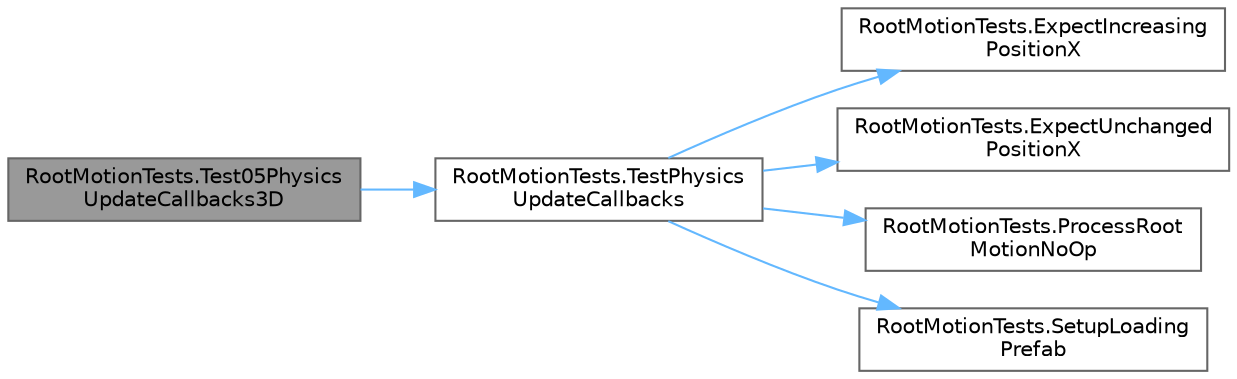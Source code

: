 digraph "RootMotionTests.Test05PhysicsUpdateCallbacks3D"
{
 // LATEX_PDF_SIZE
  bgcolor="transparent";
  edge [fontname=Helvetica,fontsize=10,labelfontname=Helvetica,labelfontsize=10];
  node [fontname=Helvetica,fontsize=10,shape=box,height=0.2,width=0.4];
  rankdir="LR";
  Node1 [id="Node000001",label="RootMotionTests.Test05Physics\lUpdateCallbacks3D",height=0.2,width=0.4,color="gray40", fillcolor="grey60", style="filled", fontcolor="black",tooltip=" "];
  Node1 -> Node2 [id="edge1_Node000001_Node000002",color="steelblue1",style="solid",tooltip=" "];
  Node2 [id="Node000002",label="RootMotionTests.TestPhysics\lUpdateCallbacks",height=0.2,width=0.4,color="grey40", fillcolor="white", style="filled",URL="$class_root_motion_tests.html#a85a3d436707186a2547cfebf818db830",tooltip=" "];
  Node2 -> Node3 [id="edge2_Node000002_Node000003",color="steelblue1",style="solid",tooltip=" "];
  Node3 [id="Node000003",label="RootMotionTests.ExpectIncreasing\lPositionX",height=0.2,width=0.4,color="grey40", fillcolor="white", style="filled",URL="$class_root_motion_tests.html#a22743a5e46cc65df68b46c1e5ac22b24",tooltip=" "];
  Node2 -> Node4 [id="edge3_Node000002_Node000004",color="steelblue1",style="solid",tooltip=" "];
  Node4 [id="Node000004",label="RootMotionTests.ExpectUnchanged\lPositionX",height=0.2,width=0.4,color="grey40", fillcolor="white", style="filled",URL="$class_root_motion_tests.html#a1b61b27b2a39c8bdf9dbf93310134275",tooltip=" "];
  Node2 -> Node5 [id="edge4_Node000002_Node000005",color="steelblue1",style="solid",tooltip=" "];
  Node5 [id="Node000005",label="RootMotionTests.ProcessRoot\lMotionNoOp",height=0.2,width=0.4,color="grey40", fillcolor="white", style="filled",URL="$class_root_motion_tests.html#a224dd71be259605dd42a011764decdc8",tooltip=" "];
  Node2 -> Node6 [id="edge5_Node000002_Node000006",color="steelblue1",style="solid",tooltip=" "];
  Node6 [id="Node000006",label="RootMotionTests.SetupLoading\lPrefab",height=0.2,width=0.4,color="grey40", fillcolor="white", style="filled",URL="$class_root_motion_tests.html#aeacfa1bf46eecbb1325464e6d4a74f33",tooltip=" "];
}
